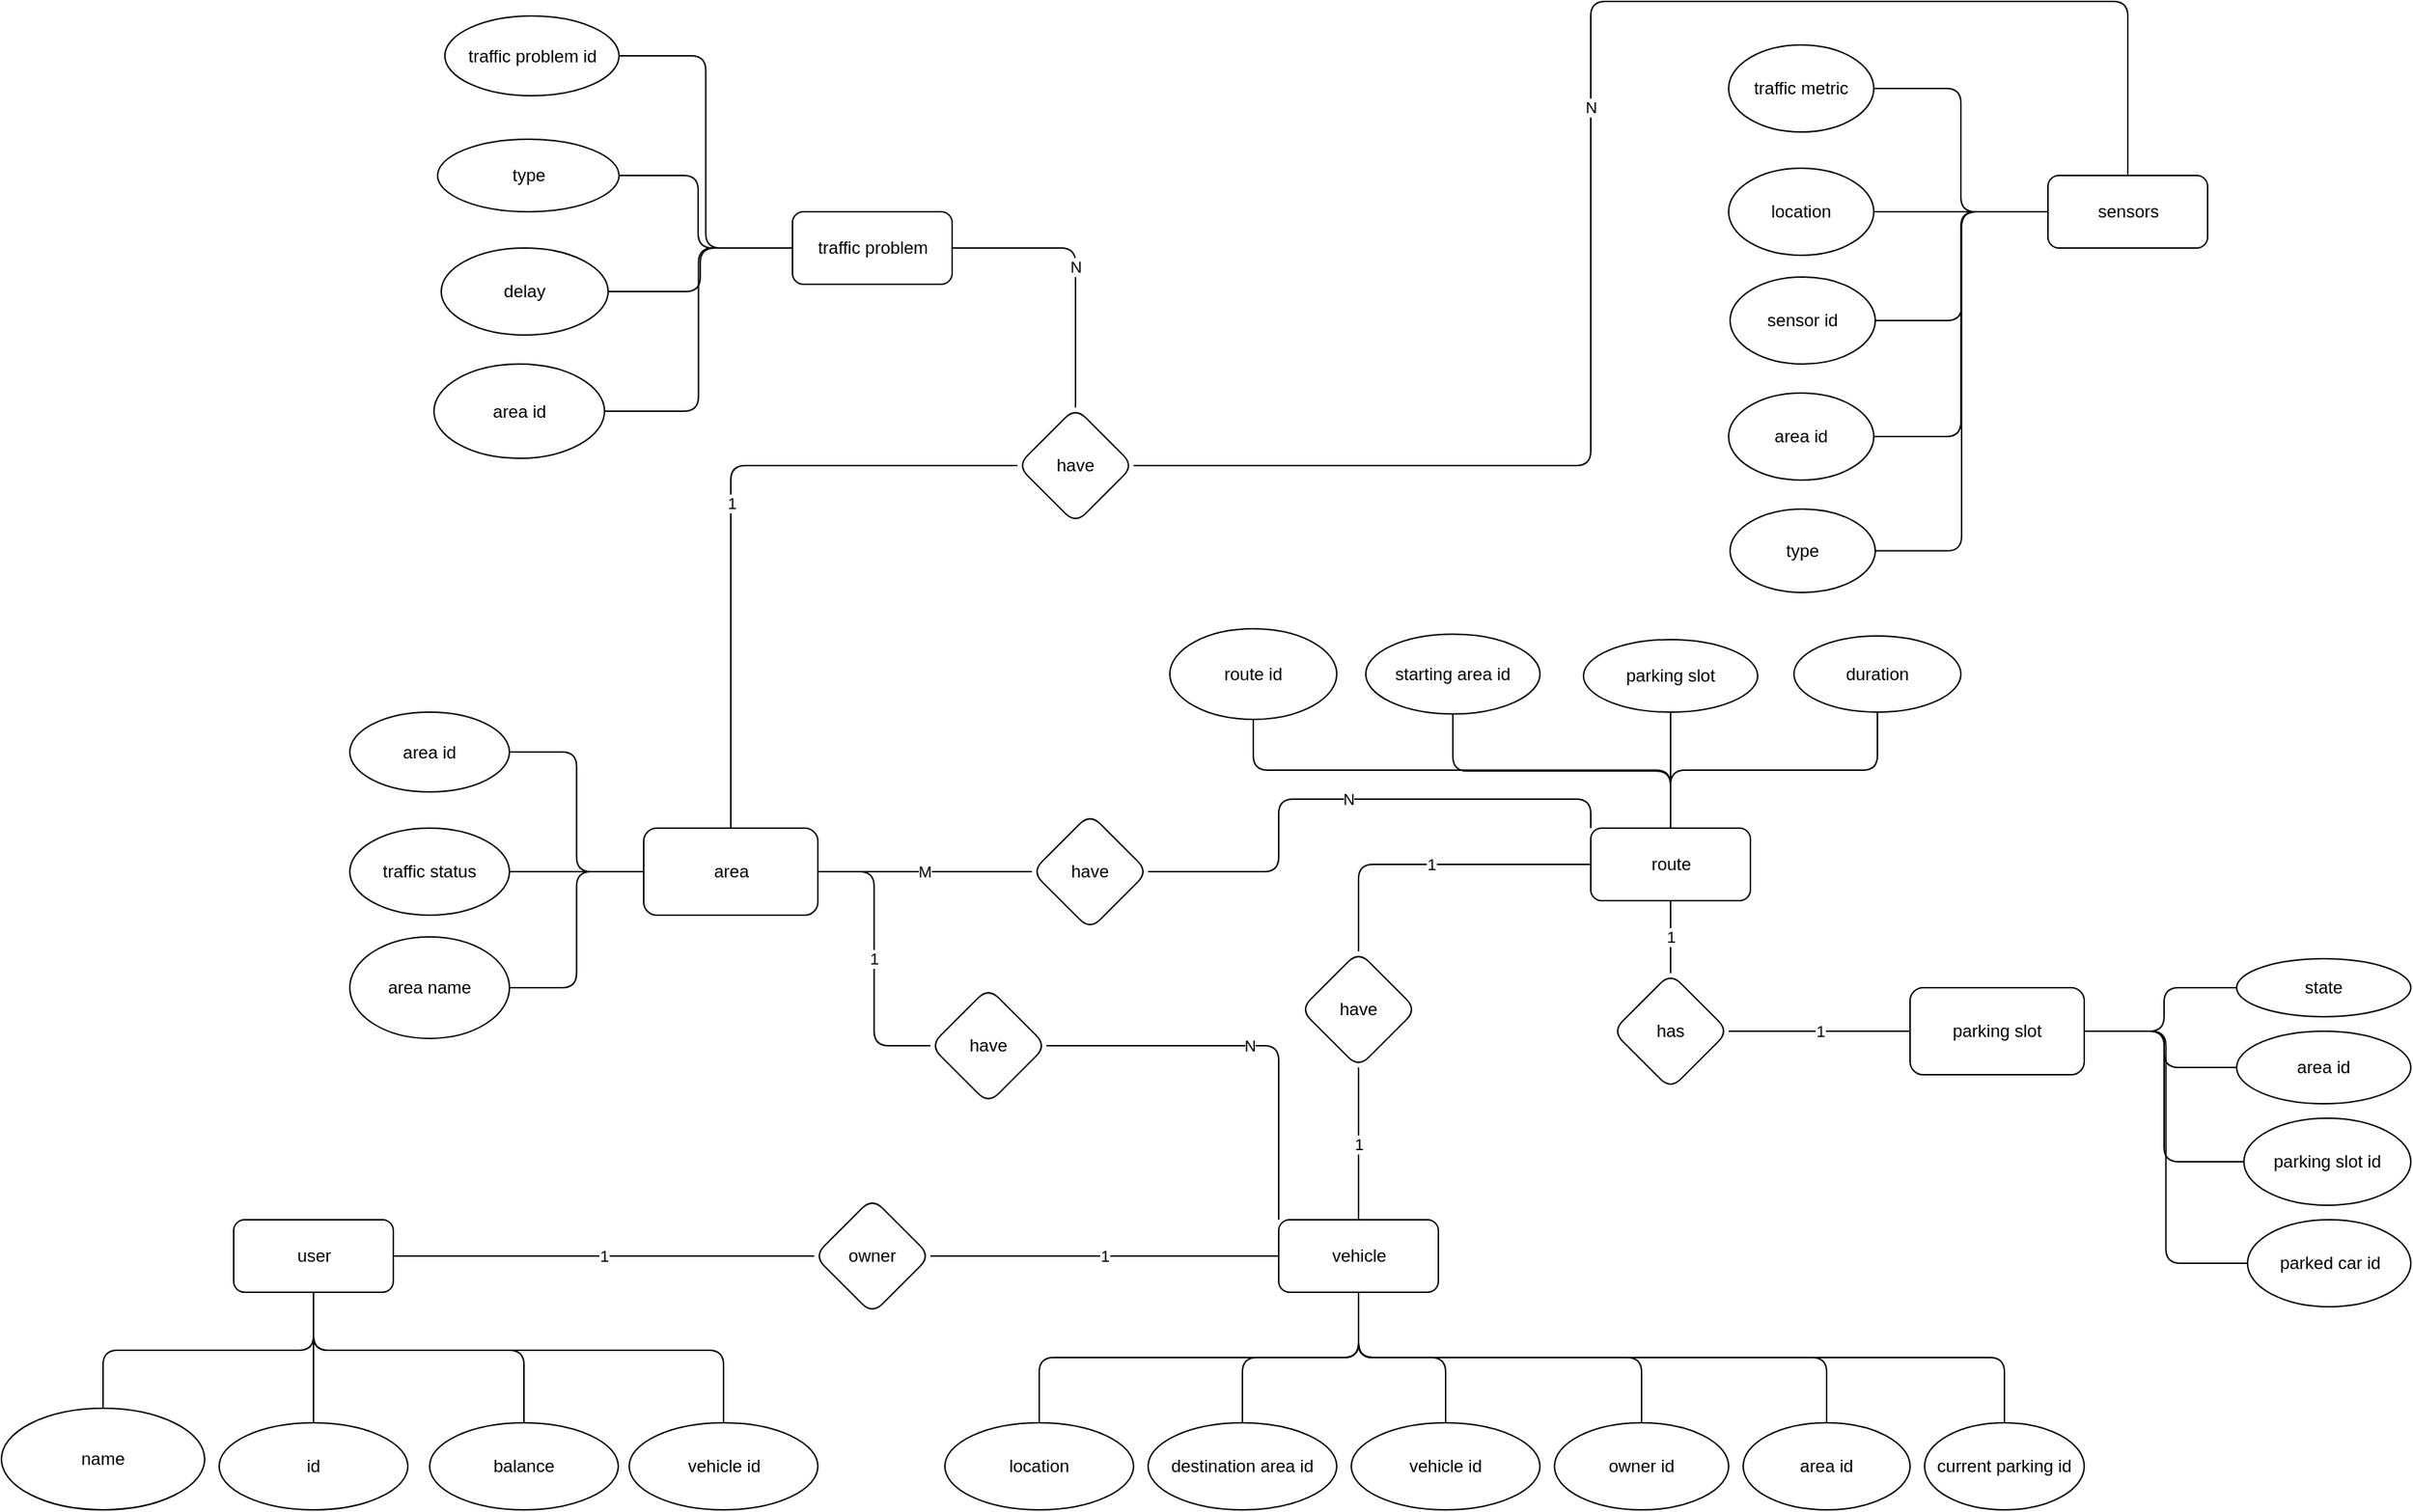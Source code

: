 <mxfile version="15.4.0" type="device" pages="2"><diagram id="EgIdjy2ogUAofcRBqoy_" name="Page-1"><mxGraphModel dx="2214" dy="2436" grid="1" gridSize="10" guides="1" tooltips="1" connect="1" arrows="1" fold="1" page="1" pageScale="1" pageWidth="850" pageHeight="1100" math="0" shadow="0"><root><mxCell id="0"/><mxCell id="1" parent="0"/><mxCell id="o5FpQ8OpNTjoh3kNgEdZ-135" value="1" style="edgeStyle=orthogonalEdgeStyle;orthogonalLoop=1;jettySize=auto;html=1;exitX=0;exitY=0.5;exitDx=0;exitDy=0;entryX=0.5;entryY=0;entryDx=0;entryDy=0;endArrow=none;endFill=0;sketch=0;" parent="1" source="o5FpQ8OpNTjoh3kNgEdZ-61" target="o5FpQ8OpNTjoh3kNgEdZ-134" edge="1"><mxGeometry relative="1" as="geometry"/></mxCell><mxCell id="o5FpQ8OpNTjoh3kNgEdZ-147" value="1" style="edgeStyle=orthogonalEdgeStyle;orthogonalLoop=1;jettySize=auto;html=1;exitX=0.5;exitY=1;exitDx=0;exitDy=0;entryX=0.5;entryY=0;entryDx=0;entryDy=0;endArrow=none;endFill=0;sketch=0;" parent="1" source="o5FpQ8OpNTjoh3kNgEdZ-61" target="o5FpQ8OpNTjoh3kNgEdZ-146" edge="1"><mxGeometry relative="1" as="geometry"/></mxCell><mxCell id="YwYeEJLh7sOdKvmDWvko-27" value="N" style="edgeStyle=orthogonalEdgeStyle;rounded=1;orthogonalLoop=1;jettySize=auto;html=1;exitX=0;exitY=0;exitDx=0;exitDy=0;entryX=1;entryY=0.5;entryDx=0;entryDy=0;endArrow=none;endFill=0;strokeColor=default;" edge="1" parent="1" source="o5FpQ8OpNTjoh3kNgEdZ-61" target="YwYeEJLh7sOdKvmDWvko-26"><mxGeometry relative="1" as="geometry"><Array as="points"><mxPoint x="1095" y="-130"/><mxPoint x="880" y="-130"/><mxPoint x="880" y="-80"/></Array></mxGeometry></mxCell><mxCell id="o5FpQ8OpNTjoh3kNgEdZ-61" value="route" style="html=1;sketch=0;rounded=1;" parent="1" vertex="1"><mxGeometry x="1095" y="-110" width="110" height="50" as="geometry"/></mxCell><mxCell id="YwYeEJLh7sOdKvmDWvko-11" style="edgeStyle=orthogonalEdgeStyle;rounded=1;orthogonalLoop=1;jettySize=auto;html=1;exitX=0.5;exitY=1;exitDx=0;exitDy=0;entryX=0.5;entryY=0;entryDx=0;entryDy=0;endArrow=none;endFill=0;strokeColor=default;" edge="1" parent="1" source="o5FpQ8OpNTjoh3kNgEdZ-62" target="YwYeEJLh7sOdKvmDWvko-7"><mxGeometry relative="1" as="geometry"/></mxCell><mxCell id="YwYeEJLh7sOdKvmDWvko-23" value="N" style="edgeStyle=orthogonalEdgeStyle;rounded=1;orthogonalLoop=1;jettySize=auto;html=1;exitX=0;exitY=0;exitDx=0;exitDy=0;entryX=1;entryY=0.5;entryDx=0;entryDy=0;endArrow=none;endFill=0;strokeColor=default;" edge="1" parent="1" source="o5FpQ8OpNTjoh3kNgEdZ-62" target="YwYeEJLh7sOdKvmDWvko-22"><mxGeometry relative="1" as="geometry"/></mxCell><mxCell id="YwYeEJLh7sOdKvmDWvko-31" style="edgeStyle=orthogonalEdgeStyle;rounded=1;orthogonalLoop=1;jettySize=auto;html=1;exitX=0.5;exitY=1;exitDx=0;exitDy=0;entryX=0.5;entryY=0;entryDx=0;entryDy=0;endArrow=none;endFill=0;strokeColor=default;" edge="1" parent="1" source="o5FpQ8OpNTjoh3kNgEdZ-62" target="YwYeEJLh7sOdKvmDWvko-30"><mxGeometry relative="1" as="geometry"/></mxCell><mxCell id="o5FpQ8OpNTjoh3kNgEdZ-62" value="vehicle" style="html=1;sketch=0;rounded=1;" parent="1" vertex="1"><mxGeometry x="880" y="160" width="110" height="50" as="geometry"/></mxCell><mxCell id="o5FpQ8OpNTjoh3kNgEdZ-63" value="user" style="html=1;sketch=0;rounded=1;" parent="1" vertex="1"><mxGeometry x="160" y="160" width="110" height="50" as="geometry"/></mxCell><mxCell id="o5FpQ8OpNTjoh3kNgEdZ-65" value="sensors" style="html=1;sketch=0;rounded=1;" parent="1" vertex="1"><mxGeometry x="1410" y="-560" width="110" height="50" as="geometry"/></mxCell><mxCell id="YwYeEJLh7sOdKvmDWvko-41" value="N" style="edgeStyle=orthogonalEdgeStyle;rounded=1;orthogonalLoop=1;jettySize=auto;html=1;exitX=1;exitY=0.5;exitDx=0;exitDy=0;entryX=0.5;entryY=0;entryDx=0;entryDy=0;endArrow=none;endFill=0;strokeColor=default;" edge="1" parent="1" source="o5FpQ8OpNTjoh3kNgEdZ-66" target="YwYeEJLh7sOdKvmDWvko-36"><mxGeometry relative="1" as="geometry"><Array as="points"><mxPoint x="740" y="-510"/></Array></mxGeometry></mxCell><mxCell id="o5FpQ8OpNTjoh3kNgEdZ-66" value="traffic problem" style="html=1;sketch=0;rounded=1;" parent="1" vertex="1"><mxGeometry x="545" y="-535" width="110" height="50" as="geometry"/></mxCell><mxCell id="o5FpQ8OpNTjoh3kNgEdZ-125" style="edgeStyle=orthogonalEdgeStyle;orthogonalLoop=1;jettySize=auto;html=1;exitX=0.5;exitY=0;exitDx=0;exitDy=0;entryX=0.5;entryY=1;entryDx=0;entryDy=0;endArrow=none;endFill=0;sketch=0;" parent="1" source="o5FpQ8OpNTjoh3kNgEdZ-67" target="o5FpQ8OpNTjoh3kNgEdZ-63" edge="1"><mxGeometry relative="1" as="geometry"/></mxCell><mxCell id="o5FpQ8OpNTjoh3kNgEdZ-67" value="id" style="ellipse;whiteSpace=wrap;html=1;sketch=0;rounded=1;" parent="1" vertex="1"><mxGeometry x="150" y="300" width="130" height="60" as="geometry"/></mxCell><mxCell id="o5FpQ8OpNTjoh3kNgEdZ-122" style="edgeStyle=orthogonalEdgeStyle;orthogonalLoop=1;jettySize=auto;html=1;exitX=0.5;exitY=0;exitDx=0;exitDy=0;entryX=0.5;entryY=1;entryDx=0;entryDy=0;endArrow=none;endFill=0;sketch=0;" parent="1" source="o5FpQ8OpNTjoh3kNgEdZ-69" target="o5FpQ8OpNTjoh3kNgEdZ-63" edge="1"><mxGeometry relative="1" as="geometry"/></mxCell><mxCell id="o5FpQ8OpNTjoh3kNgEdZ-69" value="name" style="ellipse;whiteSpace=wrap;html=1;sketch=0;rounded=1;" parent="1" vertex="1"><mxGeometry y="290" width="140" height="70" as="geometry"/></mxCell><mxCell id="o5FpQ8OpNTjoh3kNgEdZ-126" style="edgeStyle=orthogonalEdgeStyle;orthogonalLoop=1;jettySize=auto;html=1;exitX=0.5;exitY=0;exitDx=0;exitDy=0;endArrow=none;endFill=0;sketch=0;" parent="1" source="o5FpQ8OpNTjoh3kNgEdZ-85" target="o5FpQ8OpNTjoh3kNgEdZ-63" edge="1"><mxGeometry relative="1" as="geometry"><Array as="points"><mxPoint x="360" y="250"/><mxPoint x="215" y="250"/></Array></mxGeometry></mxCell><mxCell id="o5FpQ8OpNTjoh3kNgEdZ-85" value="balance" style="ellipse;whiteSpace=wrap;html=1;sketch=0;rounded=1;" parent="1" vertex="1"><mxGeometry x="295" y="300" width="130" height="60" as="geometry"/></mxCell><mxCell id="o5FpQ8OpNTjoh3kNgEdZ-127" style="edgeStyle=orthogonalEdgeStyle;orthogonalLoop=1;jettySize=auto;html=1;exitX=0.5;exitY=0;exitDx=0;exitDy=0;entryX=0.5;entryY=1;entryDx=0;entryDy=0;endArrow=none;endFill=0;sketch=0;" parent="1" source="o5FpQ8OpNTjoh3kNgEdZ-88" target="o5FpQ8OpNTjoh3kNgEdZ-63" edge="1"><mxGeometry relative="1" as="geometry"><Array as="points"><mxPoint x="498" y="250"/><mxPoint x="215" y="250"/></Array></mxGeometry></mxCell><mxCell id="o5FpQ8OpNTjoh3kNgEdZ-88" value="vehicle id" style="ellipse;whiteSpace=wrap;html=1;sketch=0;rounded=1;" parent="1" vertex="1"><mxGeometry x="432.5" y="300" width="130" height="60" as="geometry"/></mxCell><mxCell id="o5FpQ8OpNTjoh3kNgEdZ-132" style="edgeStyle=orthogonalEdgeStyle;orthogonalLoop=1;jettySize=auto;html=1;exitX=0.5;exitY=0;exitDx=0;exitDy=0;entryX=0.5;entryY=1;entryDx=0;entryDy=0;endArrow=none;endFill=0;sketch=0;" parent="1" source="o5FpQ8OpNTjoh3kNgEdZ-90" target="o5FpQ8OpNTjoh3kNgEdZ-62" edge="1"><mxGeometry relative="1" as="geometry"/></mxCell><mxCell id="o5FpQ8OpNTjoh3kNgEdZ-90" value="location" style="ellipse;whiteSpace=wrap;html=1;sketch=0;rounded=1;" parent="1" vertex="1"><mxGeometry x="650" y="300" width="130" height="60" as="geometry"/></mxCell><mxCell id="o5FpQ8OpNTjoh3kNgEdZ-133" style="edgeStyle=orthogonalEdgeStyle;orthogonalLoop=1;jettySize=auto;html=1;exitX=0.5;exitY=0;exitDx=0;exitDy=0;entryX=0.5;entryY=1;entryDx=0;entryDy=0;endArrow=none;endFill=0;sketch=0;" parent="1" source="o5FpQ8OpNTjoh3kNgEdZ-93" target="o5FpQ8OpNTjoh3kNgEdZ-62" edge="1"><mxGeometry relative="1" as="geometry"/></mxCell><mxCell id="o5FpQ8OpNTjoh3kNgEdZ-93" value="destination area id" style="ellipse;whiteSpace=wrap;html=1;sketch=0;rounded=1;" parent="1" vertex="1"><mxGeometry x="790" y="300" width="130" height="60" as="geometry"/></mxCell><mxCell id="o5FpQ8OpNTjoh3kNgEdZ-102" value="1" style="edgeStyle=orthogonalEdgeStyle;orthogonalLoop=1;jettySize=auto;html=1;exitX=1;exitY=0.5;exitDx=0;exitDy=0;entryX=0;entryY=0.5;entryDx=0;entryDy=0;endArrow=none;endFill=0;sketch=0;" parent="1" source="o5FpQ8OpNTjoh3kNgEdZ-99" target="o5FpQ8OpNTjoh3kNgEdZ-62" edge="1"><mxGeometry relative="1" as="geometry"/></mxCell><mxCell id="o5FpQ8OpNTjoh3kNgEdZ-103" value="1" style="edgeStyle=orthogonalEdgeStyle;orthogonalLoop=1;jettySize=auto;html=1;exitX=0;exitY=0.5;exitDx=0;exitDy=0;entryX=1;entryY=0.5;entryDx=0;entryDy=0;endArrow=none;endFill=0;sketch=0;" parent="1" source="o5FpQ8OpNTjoh3kNgEdZ-99" target="o5FpQ8OpNTjoh3kNgEdZ-63" edge="1"><mxGeometry relative="1" as="geometry"/></mxCell><mxCell id="o5FpQ8OpNTjoh3kNgEdZ-99" value="owner" style="rhombus;whiteSpace=wrap;html=1;sketch=0;rounded=1;" parent="1" vertex="1"><mxGeometry x="560" y="145" width="80" height="80" as="geometry"/></mxCell><mxCell id="o5FpQ8OpNTjoh3kNgEdZ-130" style="edgeStyle=orthogonalEdgeStyle;orthogonalLoop=1;jettySize=auto;html=1;exitX=0.5;exitY=0;exitDx=0;exitDy=0;endArrow=none;endFill=0;sketch=0;" parent="1" source="o5FpQ8OpNTjoh3kNgEdZ-118" target="o5FpQ8OpNTjoh3kNgEdZ-62" edge="1"><mxGeometry relative="1" as="geometry"/></mxCell><mxCell id="o5FpQ8OpNTjoh3kNgEdZ-118" value="vehicle id" style="ellipse;whiteSpace=wrap;html=1;sketch=0;rounded=1;" parent="1" vertex="1"><mxGeometry x="930" y="300" width="130" height="60" as="geometry"/></mxCell><mxCell id="o5FpQ8OpNTjoh3kNgEdZ-131" style="edgeStyle=orthogonalEdgeStyle;orthogonalLoop=1;jettySize=auto;html=1;exitX=0.5;exitY=0;exitDx=0;exitDy=0;entryX=0.5;entryY=1;entryDx=0;entryDy=0;endArrow=none;endFill=0;sketch=0;" parent="1" source="o5FpQ8OpNTjoh3kNgEdZ-119" target="o5FpQ8OpNTjoh3kNgEdZ-62" edge="1"><mxGeometry relative="1" as="geometry"/></mxCell><mxCell id="o5FpQ8OpNTjoh3kNgEdZ-119" value="owner id" style="ellipse;whiteSpace=wrap;html=1;sketch=0;rounded=1;" parent="1" vertex="1"><mxGeometry x="1070" y="300" width="120" height="60" as="geometry"/></mxCell><mxCell id="o5FpQ8OpNTjoh3kNgEdZ-137" value="1" style="edgeStyle=orthogonalEdgeStyle;orthogonalLoop=1;jettySize=auto;html=1;exitX=0.5;exitY=1;exitDx=0;exitDy=0;entryX=0.5;entryY=0;entryDx=0;entryDy=0;endArrow=none;endFill=0;sketch=0;" parent="1" source="o5FpQ8OpNTjoh3kNgEdZ-134" target="o5FpQ8OpNTjoh3kNgEdZ-62" edge="1"><mxGeometry relative="1" as="geometry"/></mxCell><mxCell id="o5FpQ8OpNTjoh3kNgEdZ-134" value="have" style="rhombus;whiteSpace=wrap;html=1;sketch=0;rounded=1;" parent="1" vertex="1"><mxGeometry x="895" y="-25" width="80" height="80" as="geometry"/></mxCell><mxCell id="o5FpQ8OpNTjoh3kNgEdZ-139" style="edgeStyle=orthogonalEdgeStyle;orthogonalLoop=1;jettySize=auto;html=1;exitX=0.5;exitY=1;exitDx=0;exitDy=0;entryX=0.5;entryY=0;entryDx=0;entryDy=0;endArrow=none;endFill=0;sketch=0;" parent="1" source="o5FpQ8OpNTjoh3kNgEdZ-138" target="o5FpQ8OpNTjoh3kNgEdZ-61" edge="1"><mxGeometry relative="1" as="geometry"/></mxCell><mxCell id="o5FpQ8OpNTjoh3kNgEdZ-138" value="parking slot" style="ellipse;whiteSpace=wrap;html=1;sketch=0;rounded=1;" parent="1" vertex="1"><mxGeometry x="1090" y="-240" width="120" height="50" as="geometry"/></mxCell><mxCell id="o5FpQ8OpNTjoh3kNgEdZ-143" style="edgeStyle=orthogonalEdgeStyle;orthogonalLoop=1;jettySize=auto;html=1;exitX=0.5;exitY=1;exitDx=0;exitDy=0;entryX=0.5;entryY=0;entryDx=0;entryDy=0;endArrow=none;endFill=0;sketch=0;" parent="1" source="o5FpQ8OpNTjoh3kNgEdZ-140" target="o5FpQ8OpNTjoh3kNgEdZ-61" edge="1"><mxGeometry relative="1" as="geometry"/></mxCell><mxCell id="o5FpQ8OpNTjoh3kNgEdZ-140" value="duration" style="ellipse;whiteSpace=wrap;html=1;sketch=0;rounded=1;" parent="1" vertex="1"><mxGeometry x="1235" y="-242.5" width="115" height="52.5" as="geometry"/></mxCell><mxCell id="o5FpQ8OpNTjoh3kNgEdZ-142" style="edgeStyle=orthogonalEdgeStyle;orthogonalLoop=1;jettySize=auto;html=1;exitX=0.5;exitY=1;exitDx=0;exitDy=0;entryX=0.5;entryY=0;entryDx=0;entryDy=0;endArrow=none;endFill=0;sketch=0;" parent="1" source="o5FpQ8OpNTjoh3kNgEdZ-141" target="o5FpQ8OpNTjoh3kNgEdZ-61" edge="1"><mxGeometry relative="1" as="geometry"/></mxCell><mxCell id="o5FpQ8OpNTjoh3kNgEdZ-141" value="starting area id" style="ellipse;whiteSpace=wrap;html=1;sketch=0;rounded=1;" parent="1" vertex="1"><mxGeometry x="940" y="-243.75" width="120" height="55" as="geometry"/></mxCell><mxCell id="o5FpQ8OpNTjoh3kNgEdZ-154" style="edgeStyle=orthogonalEdgeStyle;orthogonalLoop=1;jettySize=auto;html=1;exitX=1;exitY=0.5;exitDx=0;exitDy=0;entryX=0;entryY=0.5;entryDx=0;entryDy=0;endArrow=none;endFill=0;sketch=0;" parent="1" source="o5FpQ8OpNTjoh3kNgEdZ-144" target="o5FpQ8OpNTjoh3kNgEdZ-152" edge="1"><mxGeometry relative="1" as="geometry"><Array as="points"><mxPoint x="1490" y="30"/><mxPoint x="1490" y="120"/></Array></mxGeometry></mxCell><mxCell id="o5FpQ8OpNTjoh3kNgEdZ-144" value="parking slot" style="whiteSpace=wrap;html=1;sketch=0;rounded=1;" parent="1" vertex="1"><mxGeometry x="1315" width="120" height="60" as="geometry"/></mxCell><mxCell id="o5FpQ8OpNTjoh3kNgEdZ-148" value="1" style="edgeStyle=orthogonalEdgeStyle;orthogonalLoop=1;jettySize=auto;html=1;exitX=1;exitY=0.5;exitDx=0;exitDy=0;entryX=0;entryY=0.5;entryDx=0;entryDy=0;endArrow=none;endFill=0;sketch=0;" parent="1" source="o5FpQ8OpNTjoh3kNgEdZ-146" target="o5FpQ8OpNTjoh3kNgEdZ-144" edge="1"><mxGeometry relative="1" as="geometry"/></mxCell><mxCell id="o5FpQ8OpNTjoh3kNgEdZ-146" value="has" style="rhombus;whiteSpace=wrap;html=1;sketch=0;rounded=1;" parent="1" vertex="1"><mxGeometry x="1110" y="-10" width="80" height="80" as="geometry"/></mxCell><mxCell id="o5FpQ8OpNTjoh3kNgEdZ-150" style="edgeStyle=orthogonalEdgeStyle;orthogonalLoop=1;jettySize=auto;html=1;exitX=0;exitY=0.5;exitDx=0;exitDy=0;entryX=1;entryY=0.5;entryDx=0;entryDy=0;endArrow=none;endFill=0;sketch=0;" parent="1" source="o5FpQ8OpNTjoh3kNgEdZ-149" target="o5FpQ8OpNTjoh3kNgEdZ-144" edge="1"><mxGeometry relative="1" as="geometry"><Array as="points"><mxPoint x="1490"/><mxPoint x="1490" y="30"/></Array></mxGeometry></mxCell><mxCell id="o5FpQ8OpNTjoh3kNgEdZ-149" value="state" style="ellipse;whiteSpace=wrap;html=1;sketch=0;rounded=1;" parent="1" vertex="1"><mxGeometry x="1540" y="-20" width="120" height="40" as="geometry"/></mxCell><mxCell id="o5FpQ8OpNTjoh3kNgEdZ-155" style="edgeStyle=orthogonalEdgeStyle;orthogonalLoop=1;jettySize=auto;html=1;exitX=0;exitY=0.5;exitDx=0;exitDy=0;entryX=1;entryY=0.5;entryDx=0;entryDy=0;endArrow=none;endFill=0;sketch=0;" parent="1" source="o5FpQ8OpNTjoh3kNgEdZ-151" target="o5FpQ8OpNTjoh3kNgEdZ-144" edge="1"><mxGeometry relative="1" as="geometry"><Array as="points"><mxPoint x="1490" y="55"/><mxPoint x="1490" y="30"/></Array></mxGeometry></mxCell><mxCell id="o5FpQ8OpNTjoh3kNgEdZ-151" value="area id" style="ellipse;whiteSpace=wrap;html=1;sketch=0;rounded=1;" parent="1" vertex="1"><mxGeometry x="1540" y="30" width="120" height="50" as="geometry"/></mxCell><mxCell id="o5FpQ8OpNTjoh3kNgEdZ-152" value="parking slot id" style="ellipse;whiteSpace=wrap;html=1;sketch=0;rounded=1;" parent="1" vertex="1"><mxGeometry x="1545" y="90" width="115" height="60" as="geometry"/></mxCell><mxCell id="o5FpQ8OpNTjoh3kNgEdZ-157" style="edgeStyle=orthogonalEdgeStyle;orthogonalLoop=1;jettySize=auto;html=1;exitX=0.5;exitY=1;exitDx=0;exitDy=0;entryX=0.5;entryY=0;entryDx=0;entryDy=0;endArrow=none;endFill=0;sketch=0;" parent="1" source="o5FpQ8OpNTjoh3kNgEdZ-156" target="o5FpQ8OpNTjoh3kNgEdZ-61" edge="1"><mxGeometry relative="1" as="geometry"><Array as="points"><mxPoint x="862" y="-150"/><mxPoint x="1150" y="-150"/></Array></mxGeometry></mxCell><mxCell id="o5FpQ8OpNTjoh3kNgEdZ-156" value="route id" style="ellipse;whiteSpace=wrap;html=1;sketch=0;rounded=1;" parent="1" vertex="1"><mxGeometry x="805" y="-247.5" width="115" height="62.5" as="geometry"/></mxCell><mxCell id="o5FpQ8OpNTjoh3kNgEdZ-170" style="edgeStyle=orthogonalEdgeStyle;curved=0;rounded=1;sketch=0;orthogonalLoop=1;jettySize=auto;html=1;exitX=1;exitY=0.5;exitDx=0;exitDy=0;entryX=0;entryY=0.5;entryDx=0;entryDy=0;endArrow=none;endFill=0;" parent="1" source="o5FpQ8OpNTjoh3kNgEdZ-164" target="o5FpQ8OpNTjoh3kNgEdZ-65" edge="1"><mxGeometry relative="1" as="geometry"/></mxCell><mxCell id="o5FpQ8OpNTjoh3kNgEdZ-164" value="sensor id" style="ellipse;whiteSpace=wrap;html=1;rounded=0;sketch=0;" parent="1" vertex="1"><mxGeometry x="1191" y="-490" width="100" height="60" as="geometry"/></mxCell><mxCell id="o5FpQ8OpNTjoh3kNgEdZ-169" style="edgeStyle=orthogonalEdgeStyle;curved=0;rounded=1;sketch=0;orthogonalLoop=1;jettySize=auto;html=1;exitX=1;exitY=0.5;exitDx=0;exitDy=0;endArrow=none;endFill=0;" parent="1" source="o5FpQ8OpNTjoh3kNgEdZ-165" target="o5FpQ8OpNTjoh3kNgEdZ-65" edge="1"><mxGeometry relative="1" as="geometry"/></mxCell><mxCell id="o5FpQ8OpNTjoh3kNgEdZ-165" value="location" style="ellipse;whiteSpace=wrap;html=1;rounded=0;sketch=0;" parent="1" vertex="1"><mxGeometry x="1190" y="-565" width="100" height="60" as="geometry"/></mxCell><mxCell id="o5FpQ8OpNTjoh3kNgEdZ-168" style="edgeStyle=orthogonalEdgeStyle;curved=0;rounded=1;sketch=0;orthogonalLoop=1;jettySize=auto;html=1;exitX=1;exitY=0.5;exitDx=0;exitDy=0;entryX=0;entryY=0.5;entryDx=0;entryDy=0;endArrow=none;endFill=0;" parent="1" source="o5FpQ8OpNTjoh3kNgEdZ-166" target="o5FpQ8OpNTjoh3kNgEdZ-65" edge="1"><mxGeometry relative="1" as="geometry"/></mxCell><mxCell id="o5FpQ8OpNTjoh3kNgEdZ-166" value="traffic metric" style="ellipse;whiteSpace=wrap;html=1;rounded=0;sketch=0;" parent="1" vertex="1"><mxGeometry x="1190" y="-650" width="100" height="60" as="geometry"/></mxCell><mxCell id="QDTeRA0EXtx7uWVdcUzn-1" style="edgeStyle=orthogonalEdgeStyle;rounded=1;orthogonalLoop=1;jettySize=auto;html=1;exitX=1;exitY=0.5;exitDx=0;exitDy=0;endArrow=none;endFill=0;strokeColor=default;entryX=0;entryY=0.5;entryDx=0;entryDy=0;" edge="1" parent="1" source="o5FpQ8OpNTjoh3kNgEdZ-184" target="o5FpQ8OpNTjoh3kNgEdZ-66"><mxGeometry relative="1" as="geometry"/></mxCell><mxCell id="o5FpQ8OpNTjoh3kNgEdZ-184" value="traffic problem id" style="ellipse;whiteSpace=wrap;html=1;rounded=0;sketch=0;" parent="1" vertex="1"><mxGeometry x="305.5" y="-670" width="120" height="55" as="geometry"/></mxCell><mxCell id="QDTeRA0EXtx7uWVdcUzn-3" style="edgeStyle=orthogonalEdgeStyle;rounded=1;orthogonalLoop=1;jettySize=auto;html=1;exitX=1;exitY=0.5;exitDx=0;exitDy=0;endArrow=none;endFill=0;strokeColor=default;" edge="1" parent="1" source="o5FpQ8OpNTjoh3kNgEdZ-186" target="o5FpQ8OpNTjoh3kNgEdZ-66"><mxGeometry relative="1" as="geometry"><mxPoint x="550" y="-510" as="targetPoint"/></mxGeometry></mxCell><mxCell id="o5FpQ8OpNTjoh3kNgEdZ-186" value="delay" style="ellipse;whiteSpace=wrap;html=1;rounded=0;sketch=0;" parent="1" vertex="1"><mxGeometry x="303" y="-510" width="115" height="60" as="geometry"/></mxCell><mxCell id="QDTeRA0EXtx7uWVdcUzn-2" style="edgeStyle=orthogonalEdgeStyle;rounded=1;orthogonalLoop=1;jettySize=auto;html=1;exitX=1;exitY=0.5;exitDx=0;exitDy=0;endArrow=none;endFill=0;strokeColor=default;" edge="1" parent="1" source="o5FpQ8OpNTjoh3kNgEdZ-187" target="o5FpQ8OpNTjoh3kNgEdZ-66"><mxGeometry relative="1" as="geometry"><mxPoint x="540" y="-510.0" as="targetPoint"/><Array as="points"><mxPoint x="480" y="-560"/><mxPoint x="480" y="-510"/></Array></mxGeometry></mxCell><mxCell id="o5FpQ8OpNTjoh3kNgEdZ-187" value="type" style="ellipse;whiteSpace=wrap;html=1;rounded=0;sketch=0;" parent="1" vertex="1"><mxGeometry x="300.5" y="-585" width="125" height="50" as="geometry"/></mxCell><mxCell id="YwYeEJLh7sOdKvmDWvko-13" style="edgeStyle=orthogonalEdgeStyle;rounded=1;orthogonalLoop=1;jettySize=auto;html=1;exitX=0;exitY=0.5;exitDx=0;exitDy=0;entryX=1;entryY=0.5;entryDx=0;entryDy=0;endArrow=none;endFill=0;strokeColor=default;" edge="1" parent="1" source="YwYeEJLh7sOdKvmDWvko-3" target="YwYeEJLh7sOdKvmDWvko-12"><mxGeometry relative="1" as="geometry"/></mxCell><mxCell id="YwYeEJLh7sOdKvmDWvko-24" value="1" style="edgeStyle=orthogonalEdgeStyle;rounded=1;orthogonalLoop=1;jettySize=auto;html=1;exitX=1;exitY=0.5;exitDx=0;exitDy=0;entryX=0;entryY=0.5;entryDx=0;entryDy=0;endArrow=none;endFill=0;strokeColor=default;" edge="1" parent="1" source="YwYeEJLh7sOdKvmDWvko-3" target="YwYeEJLh7sOdKvmDWvko-22"><mxGeometry relative="1" as="geometry"/></mxCell><mxCell id="YwYeEJLh7sOdKvmDWvko-37" value="1" style="edgeStyle=orthogonalEdgeStyle;rounded=1;orthogonalLoop=1;jettySize=auto;html=1;exitX=0.5;exitY=0;exitDx=0;exitDy=0;entryX=0;entryY=0.5;entryDx=0;entryDy=0;endArrow=none;endFill=0;strokeColor=default;" edge="1" parent="1" source="YwYeEJLh7sOdKvmDWvko-3" target="YwYeEJLh7sOdKvmDWvko-36"><mxGeometry relative="1" as="geometry"/></mxCell><mxCell id="YwYeEJLh7sOdKvmDWvko-3" value="area" style="rounded=1;whiteSpace=wrap;html=1;" vertex="1" parent="1"><mxGeometry x="442.5" y="-110" width="120" height="60" as="geometry"/></mxCell><mxCell id="YwYeEJLh7sOdKvmDWvko-7" value="area id" style="ellipse;whiteSpace=wrap;html=1;" vertex="1" parent="1"><mxGeometry x="1200" y="300" width="115" height="60" as="geometry"/></mxCell><mxCell id="YwYeEJLh7sOdKvmDWvko-12" value="area id" style="ellipse;whiteSpace=wrap;html=1;" vertex="1" parent="1"><mxGeometry x="240" y="-190" width="110" height="55" as="geometry"/></mxCell><mxCell id="YwYeEJLh7sOdKvmDWvko-15" style="edgeStyle=orthogonalEdgeStyle;rounded=1;orthogonalLoop=1;jettySize=auto;html=1;exitX=1;exitY=0.5;exitDx=0;exitDy=0;entryX=0;entryY=0.5;entryDx=0;entryDy=0;endArrow=none;endFill=0;strokeColor=default;" edge="1" parent="1" source="YwYeEJLh7sOdKvmDWvko-14" target="YwYeEJLh7sOdKvmDWvko-3"><mxGeometry relative="1" as="geometry"/></mxCell><mxCell id="YwYeEJLh7sOdKvmDWvko-14" value="traffic status" style="ellipse;whiteSpace=wrap;html=1;" vertex="1" parent="1"><mxGeometry x="240" y="-110" width="110" height="60" as="geometry"/></mxCell><mxCell id="YwYeEJLh7sOdKvmDWvko-17" style="edgeStyle=orthogonalEdgeStyle;rounded=1;orthogonalLoop=1;jettySize=auto;html=1;exitX=1;exitY=0.5;exitDx=0;exitDy=0;entryX=0;entryY=0.5;entryDx=0;entryDy=0;endArrow=none;endFill=0;strokeColor=default;" edge="1" parent="1" source="YwYeEJLh7sOdKvmDWvko-16" target="o5FpQ8OpNTjoh3kNgEdZ-65"><mxGeometry relative="1" as="geometry"/></mxCell><mxCell id="YwYeEJLh7sOdKvmDWvko-16" value="area id" style="ellipse;whiteSpace=wrap;html=1;" vertex="1" parent="1"><mxGeometry x="1190" y="-410" width="100" height="60" as="geometry"/></mxCell><mxCell id="QDTeRA0EXtx7uWVdcUzn-4" style="edgeStyle=orthogonalEdgeStyle;rounded=1;orthogonalLoop=1;jettySize=auto;html=1;exitX=1;exitY=0.5;exitDx=0;exitDy=0;entryX=0;entryY=0.5;entryDx=0;entryDy=0;endArrow=none;endFill=0;strokeColor=default;" edge="1" parent="1" source="YwYeEJLh7sOdKvmDWvko-20" target="o5FpQ8OpNTjoh3kNgEdZ-66"><mxGeometry relative="1" as="geometry"/></mxCell><mxCell id="YwYeEJLh7sOdKvmDWvko-20" value="area id" style="ellipse;whiteSpace=wrap;html=1;" vertex="1" parent="1"><mxGeometry x="298" y="-430" width="117.5" height="65" as="geometry"/></mxCell><mxCell id="YwYeEJLh7sOdKvmDWvko-22" value="have" style="rhombus;whiteSpace=wrap;html=1;sketch=0;rounded=1;" vertex="1" parent="1"><mxGeometry x="640" width="80" height="80" as="geometry"/></mxCell><mxCell id="YwYeEJLh7sOdKvmDWvko-28" value="M" style="edgeStyle=orthogonalEdgeStyle;rounded=1;orthogonalLoop=1;jettySize=auto;html=1;exitX=0;exitY=0.5;exitDx=0;exitDy=0;entryX=1;entryY=0.5;entryDx=0;entryDy=0;endArrow=none;endFill=0;strokeColor=default;" edge="1" parent="1" source="YwYeEJLh7sOdKvmDWvko-26" target="YwYeEJLh7sOdKvmDWvko-3"><mxGeometry relative="1" as="geometry"/></mxCell><mxCell id="YwYeEJLh7sOdKvmDWvko-26" value="have" style="rhombus;whiteSpace=wrap;html=1;sketch=0;rounded=1;" vertex="1" parent="1"><mxGeometry x="710" y="-120" width="80" height="80" as="geometry"/></mxCell><mxCell id="YwYeEJLh7sOdKvmDWvko-30" value="current parking id" style="ellipse;whiteSpace=wrap;html=1;fillColor=default;" vertex="1" parent="1"><mxGeometry x="1325" y="300" width="110" height="60" as="geometry"/></mxCell><mxCell id="YwYeEJLh7sOdKvmDWvko-34" style="edgeStyle=orthogonalEdgeStyle;rounded=1;orthogonalLoop=1;jettySize=auto;html=1;exitX=0;exitY=0.5;exitDx=0;exitDy=0;entryX=1;entryY=0.5;entryDx=0;entryDy=0;endArrow=none;endFill=0;strokeColor=default;" edge="1" parent="1" source="YwYeEJLh7sOdKvmDWvko-33" target="o5FpQ8OpNTjoh3kNgEdZ-144"><mxGeometry relative="1" as="geometry"/></mxCell><mxCell id="YwYeEJLh7sOdKvmDWvko-33" value="parked car id" style="ellipse;whiteSpace=wrap;html=1;fillColor=default;" vertex="1" parent="1"><mxGeometry x="1547.5" y="160" width="112.5" height="60" as="geometry"/></mxCell><mxCell id="YwYeEJLh7sOdKvmDWvko-38" value="N" style="edgeStyle=orthogonalEdgeStyle;rounded=1;orthogonalLoop=1;jettySize=auto;html=1;entryX=0.5;entryY=0;entryDx=0;entryDy=0;endArrow=none;endFill=0;strokeColor=default;" edge="1" parent="1" source="YwYeEJLh7sOdKvmDWvko-36" target="o5FpQ8OpNTjoh3kNgEdZ-65"><mxGeometry relative="1" as="geometry"><Array as="points"><mxPoint x="1095" y="-360"/><mxPoint x="1095" y="-680"/><mxPoint x="1465" y="-680"/></Array></mxGeometry></mxCell><mxCell id="YwYeEJLh7sOdKvmDWvko-36" value="have" style="rhombus;whiteSpace=wrap;html=1;sketch=0;rounded=1;" vertex="1" parent="1"><mxGeometry x="700" y="-400" width="80" height="80" as="geometry"/></mxCell><mxCell id="YwYeEJLh7sOdKvmDWvko-43" style="edgeStyle=orthogonalEdgeStyle;rounded=1;orthogonalLoop=1;jettySize=auto;html=1;exitX=1;exitY=0.5;exitDx=0;exitDy=0;entryX=0;entryY=0.5;entryDx=0;entryDy=0;endArrow=none;endFill=0;strokeColor=default;" edge="1" parent="1" source="YwYeEJLh7sOdKvmDWvko-42" target="YwYeEJLh7sOdKvmDWvko-3"><mxGeometry relative="1" as="geometry"/></mxCell><mxCell id="YwYeEJLh7sOdKvmDWvko-42" value="area name" style="ellipse;whiteSpace=wrap;html=1;fillColor=default;" vertex="1" parent="1"><mxGeometry x="240" y="-35" width="110" height="70" as="geometry"/></mxCell><mxCell id="WApJleMkckdxVDspMQlW-2" style="edgeStyle=orthogonalEdgeStyle;rounded=1;orthogonalLoop=1;jettySize=auto;html=1;exitX=1;exitY=0.5;exitDx=0;exitDy=0;entryX=0;entryY=0.5;entryDx=0;entryDy=0;endArrow=none;endFill=0;strokeColor=default;" edge="1" parent="1" source="WApJleMkckdxVDspMQlW-1" target="o5FpQ8OpNTjoh3kNgEdZ-65"><mxGeometry relative="1" as="geometry"/></mxCell><mxCell id="WApJleMkckdxVDspMQlW-1" value="type" style="ellipse;whiteSpace=wrap;html=1;fillColor=default;" vertex="1" parent="1"><mxGeometry x="1191" y="-330" width="100" height="57.5" as="geometry"/></mxCell></root></mxGraphModel></diagram><diagram id="TuLxfVBwuOy1mDlV3WVM" name="Page-2"><mxGraphModel dx="1550" dy="935" grid="1" gridSize="10" guides="1" tooltips="1" connect="1" arrows="1" fold="1" page="1" pageScale="1" pageWidth="850" pageHeight="1100" math="0" shadow="0"><root><mxCell id="nGf7kBk3BVkAwyEXiVp6-0"/><mxCell id="nGf7kBk3BVkAwyEXiVp6-1" parent="nGf7kBk3BVkAwyEXiVp6-0"/><mxCell id="nGf7kBk3BVkAwyEXiVp6-2" value="" style="group" vertex="1" connectable="0" parent="nGf7kBk3BVkAwyEXiVp6-1"><mxGeometry x="120" y="590" width="480" height="100" as="geometry"/></mxCell><mxCell id="nGf7kBk3BVkAwyEXiVp6-3" value="" style="group" vertex="1" connectable="0" parent="nGf7kBk3BVkAwyEXiVp6-2"><mxGeometry y="40" width="480" height="60" as="geometry"/></mxCell><mxCell id="nGf7kBk3BVkAwyEXiVp6-4" value="&lt;u&gt;route id&lt;/u&gt;" style="rounded=0;whiteSpace=wrap;html=1;" vertex="1" parent="nGf7kBk3BVkAwyEXiVp6-3"><mxGeometry width="120" height="60" as="geometry"/></mxCell><mxCell id="nGf7kBk3BVkAwyEXiVp6-5" value="starting point" style="rounded=0;whiteSpace=wrap;html=1;" vertex="1" parent="nGf7kBk3BVkAwyEXiVp6-3"><mxGeometry x="120" width="120" height="60" as="geometry"/></mxCell><mxCell id="nGf7kBk3BVkAwyEXiVp6-6" value="parking slot id" style="rounded=0;whiteSpace=wrap;html=1;" vertex="1" parent="nGf7kBk3BVkAwyEXiVp6-3"><mxGeometry x="240" width="120" height="60" as="geometry"/></mxCell><mxCell id="nGf7kBk3BVkAwyEXiVp6-7" value="duration" style="rounded=0;whiteSpace=wrap;html=1;" vertex="1" parent="nGf7kBk3BVkAwyEXiVp6-3"><mxGeometry x="360" width="120" height="60" as="geometry"/></mxCell><mxCell id="nGf7kBk3BVkAwyEXiVp6-8" value="Route" style="text;strokeColor=none;fillColor=none;html=1;fontSize=24;fontStyle=1;verticalAlign=middle;align=center;" vertex="1" parent="nGf7kBk3BVkAwyEXiVp6-2"><mxGeometry width="100" height="40" as="geometry"/></mxCell><mxCell id="nGf7kBk3BVkAwyEXiVp6-9" value="" style="group" vertex="1" connectable="0" parent="nGf7kBk3BVkAwyEXiVp6-1"><mxGeometry x="120" y="130" width="480" height="100" as="geometry"/></mxCell><mxCell id="nGf7kBk3BVkAwyEXiVp6-10" value="" style="group" vertex="1" connectable="0" parent="nGf7kBk3BVkAwyEXiVp6-9"><mxGeometry y="40" width="480" height="60" as="geometry"/></mxCell><mxCell id="nGf7kBk3BVkAwyEXiVp6-11" value="name" style="rounded=0;whiteSpace=wrap;html=1;" vertex="1" parent="nGf7kBk3BVkAwyEXiVp6-10"><mxGeometry width="120" height="60" as="geometry"/></mxCell><mxCell id="nGf7kBk3BVkAwyEXiVp6-12" value="&lt;u&gt;id&lt;/u&gt;" style="rounded=0;whiteSpace=wrap;html=1;" vertex="1" parent="nGf7kBk3BVkAwyEXiVp6-10"><mxGeometry x="120" width="120" height="60" as="geometry"/></mxCell><mxCell id="nGf7kBk3BVkAwyEXiVp6-13" value="vehicle id" style="rounded=0;whiteSpace=wrap;html=1;" vertex="1" parent="nGf7kBk3BVkAwyEXiVp6-10"><mxGeometry x="240" width="120" height="60" as="geometry"/></mxCell><mxCell id="nGf7kBk3BVkAwyEXiVp6-14" value="" style="rounded=0;whiteSpace=wrap;html=1;" vertex="1" parent="nGf7kBk3BVkAwyEXiVp6-10"><mxGeometry x="360" width="120" height="60" as="geometry"/></mxCell><mxCell id="nGf7kBk3BVkAwyEXiVp6-15" value="User" style="text;strokeColor=none;fillColor=none;html=1;fontSize=24;fontStyle=1;verticalAlign=middle;align=center;" vertex="1" parent="nGf7kBk3BVkAwyEXiVp6-9"><mxGeometry width="100" height="40" as="geometry"/></mxCell><mxCell id="nGf7kBk3BVkAwyEXiVp6-16" value="" style="group" vertex="1" connectable="0" parent="nGf7kBk3BVkAwyEXiVp6-1"><mxGeometry x="120" y="420" width="360" height="100" as="geometry"/></mxCell><mxCell id="nGf7kBk3BVkAwyEXiVp6-17" value="" style="group" vertex="1" connectable="0" parent="nGf7kBk3BVkAwyEXiVp6-16"><mxGeometry y="40" width="360" height="60" as="geometry"/></mxCell><mxCell id="nGf7kBk3BVkAwyEXiVp6-18" value="&lt;u&gt;parking slot id&lt;/u&gt;" style="rounded=0;whiteSpace=wrap;html=1;" vertex="1" parent="nGf7kBk3BVkAwyEXiVp6-17"><mxGeometry width="120" height="60" as="geometry"/></mxCell><mxCell id="nGf7kBk3BVkAwyEXiVp6-19" value="location" style="rounded=0;whiteSpace=wrap;html=1;" vertex="1" parent="nGf7kBk3BVkAwyEXiVp6-17"><mxGeometry x="120" width="120" height="60" as="geometry"/></mxCell><mxCell id="nGf7kBk3BVkAwyEXiVp6-20" value="status" style="rounded=0;whiteSpace=wrap;html=1;" vertex="1" parent="nGf7kBk3BVkAwyEXiVp6-17"><mxGeometry x="240" width="120" height="60" as="geometry"/></mxCell><mxCell id="nGf7kBk3BVkAwyEXiVp6-21" value="Parking Slot" style="text;strokeColor=none;fillColor=none;html=1;fontSize=24;fontStyle=1;verticalAlign=middle;align=center;" vertex="1" parent="nGf7kBk3BVkAwyEXiVp6-16"><mxGeometry x="20" width="100" height="40" as="geometry"/></mxCell><mxCell id="nGf7kBk3BVkAwyEXiVp6-22" style="edgeStyle=orthogonalEdgeStyle;rounded=0;orthogonalLoop=1;jettySize=auto;html=1;exitX=0.5;exitY=0;exitDx=0;exitDy=0;entryX=0.5;entryY=1;entryDx=0;entryDy=0;" edge="1" parent="nGf7kBk3BVkAwyEXiVp6-1" source="nGf7kBk3BVkAwyEXiVp6-31" target="nGf7kBk3BVkAwyEXiVp6-12"><mxGeometry relative="1" as="geometry"/></mxCell><mxCell id="nGf7kBk3BVkAwyEXiVp6-23" style="edgeStyle=orthogonalEdgeStyle;rounded=0;orthogonalLoop=1;jettySize=auto;html=1;exitX=0.5;exitY=0;exitDx=0;exitDy=0;entryX=0.5;entryY=1;entryDx=0;entryDy=0;" edge="1" parent="nGf7kBk3BVkAwyEXiVp6-1" source="nGf7kBk3BVkAwyEXiVp6-6" target="nGf7kBk3BVkAwyEXiVp6-18"><mxGeometry relative="1" as="geometry"/></mxCell><mxCell id="nGf7kBk3BVkAwyEXiVp6-24" value="" style="group" vertex="1" connectable="0" parent="nGf7kBk3BVkAwyEXiVp6-1"><mxGeometry x="120" y="280" width="600" height="100" as="geometry"/></mxCell><mxCell id="nGf7kBk3BVkAwyEXiVp6-25" value="" style="group" vertex="1" connectable="0" parent="nGf7kBk3BVkAwyEXiVp6-24"><mxGeometry width="600" height="100" as="geometry"/></mxCell><mxCell id="nGf7kBk3BVkAwyEXiVp6-26" value="Vehicle" style="text;strokeColor=none;fillColor=none;html=1;fontSize=24;fontStyle=1;verticalAlign=middle;align=center;" vertex="1" parent="nGf7kBk3BVkAwyEXiVp6-25"><mxGeometry width="100" height="40" as="geometry"/></mxCell><mxCell id="nGf7kBk3BVkAwyEXiVp6-27" value="" style="group" vertex="1" connectable="0" parent="nGf7kBk3BVkAwyEXiVp6-25"><mxGeometry y="40" width="480" height="60" as="geometry"/></mxCell><mxCell id="nGf7kBk3BVkAwyEXiVp6-28" value="&lt;u&gt;vehicle id&lt;/u&gt;" style="rounded=0;whiteSpace=wrap;html=1;" vertex="1" parent="nGf7kBk3BVkAwyEXiVp6-27"><mxGeometry width="120" height="60" as="geometry"/></mxCell><mxCell id="nGf7kBk3BVkAwyEXiVp6-29" value="location" style="rounded=0;whiteSpace=wrap;html=1;" vertex="1" parent="nGf7kBk3BVkAwyEXiVp6-27"><mxGeometry x="120" width="120" height="60" as="geometry"/></mxCell><mxCell id="nGf7kBk3BVkAwyEXiVp6-30" value="destination" style="rounded=0;whiteSpace=wrap;html=1;" vertex="1" parent="nGf7kBk3BVkAwyEXiVp6-27"><mxGeometry x="240" width="120" height="60" as="geometry"/></mxCell><mxCell id="nGf7kBk3BVkAwyEXiVp6-31" value="owner id" style="rounded=0;whiteSpace=wrap;html=1;" vertex="1" parent="nGf7kBk3BVkAwyEXiVp6-27"><mxGeometry x="360" width="120" height="60" as="geometry"/></mxCell><mxCell id="nGf7kBk3BVkAwyEXiVp6-32" value="owner id" style="rounded=0;whiteSpace=wrap;html=1;" vertex="1" parent="nGf7kBk3BVkAwyEXiVp6-25"><mxGeometry x="360" y="40" width="120" height="60" as="geometry"/></mxCell><mxCell id="nGf7kBk3BVkAwyEXiVp6-33" value="route id" style="rounded=0;whiteSpace=wrap;html=1;" vertex="1" parent="nGf7kBk3BVkAwyEXiVp6-25"><mxGeometry x="480" y="40" width="120" height="60" as="geometry"/></mxCell><mxCell id="nGf7kBk3BVkAwyEXiVp6-34" value="destination" style="rounded=0;whiteSpace=wrap;html=1;" vertex="1" parent="nGf7kBk3BVkAwyEXiVp6-25"><mxGeometry x="240" y="40" width="120" height="60" as="geometry"/></mxCell><mxCell id="nGf7kBk3BVkAwyEXiVp6-35" value="location" style="rounded=0;whiteSpace=wrap;html=1;" vertex="1" parent="nGf7kBk3BVkAwyEXiVp6-25"><mxGeometry x="120" y="40" width="120" height="60" as="geometry"/></mxCell><mxCell id="nGf7kBk3BVkAwyEXiVp6-36" value="&lt;u&gt;vehicle id&lt;/u&gt;" style="rounded=0;whiteSpace=wrap;html=1;" vertex="1" parent="nGf7kBk3BVkAwyEXiVp6-25"><mxGeometry y="40" width="120" height="60" as="geometry"/></mxCell><mxCell id="nGf7kBk3BVkAwyEXiVp6-37" value="route id" style="rounded=0;whiteSpace=wrap;html=1;" vertex="1" parent="nGf7kBk3BVkAwyEXiVp6-24"><mxGeometry x="480" y="40" width="120" height="60" as="geometry"/></mxCell></root></mxGraphModel></diagram></mxfile>